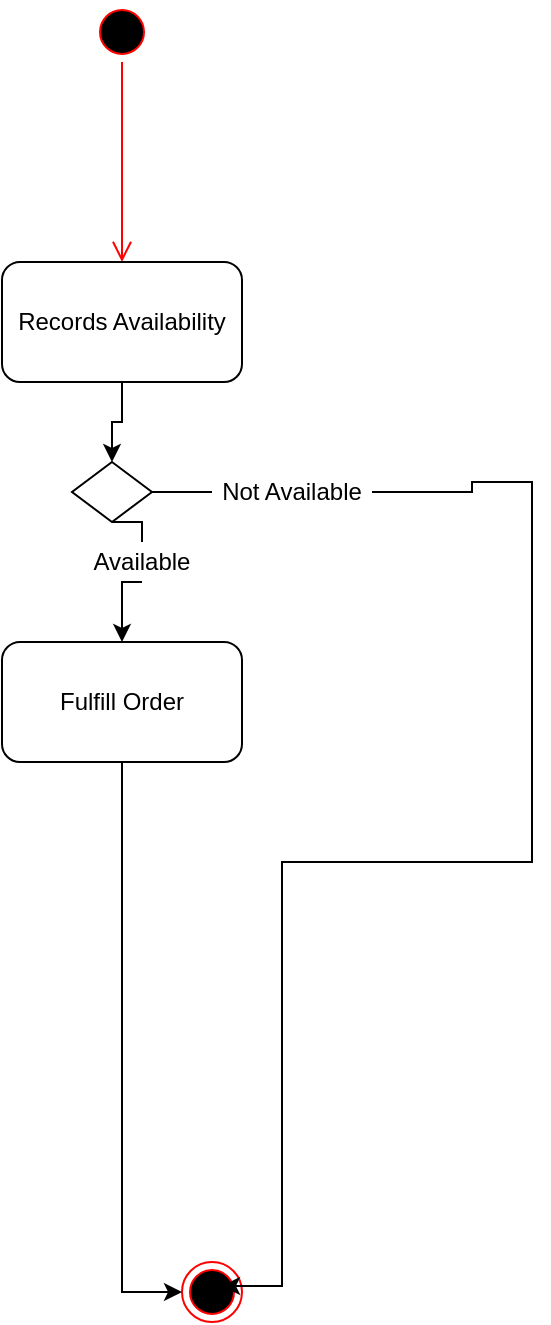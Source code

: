 <mxfile version="14.1.8" type="device"><diagram id="Tj4RRD30RkhHMHYRKqjX" name="Page-1"><mxGraphModel dx="1422" dy="814" grid="1" gridSize="10" guides="1" tooltips="1" connect="1" arrows="1" fold="1" page="1" pageScale="0.75" pageWidth="850" pageHeight="1100" math="0" shadow="0"><root><mxCell id="0"/><mxCell id="1" parent="0"/><mxCell id="5rCb90bvKYdoHzEkRKPi-1" value="" style="ellipse;html=1;shape=startState;fillColor=#000000;strokeColor=#ff0000;glass=1;" parent="1" vertex="1"><mxGeometry x="320" y="60" width="30" height="30" as="geometry"/></mxCell><mxCell id="5rCb90bvKYdoHzEkRKPi-2" value="" style="edgeStyle=orthogonalEdgeStyle;html=1;verticalAlign=bottom;endArrow=open;endSize=8;strokeColor=#ff0000;entryX=0.5;entryY=0;entryDx=0;entryDy=0;" parent="1" source="5rCb90bvKYdoHzEkRKPi-1" target="5rCb90bvKYdoHzEkRKPi-9" edge="1"><mxGeometry relative="1" as="geometry"><mxPoint x="335" y="180" as="targetPoint"/></mxGeometry></mxCell><mxCell id="5rCb90bvKYdoHzEkRKPi-3" value="" style="ellipse;html=1;shape=endState;fillColor=#000000;strokeColor=#ff0000;glass=1;" parent="1" vertex="1"><mxGeometry x="365" y="690" width="30" height="30" as="geometry"/></mxCell><mxCell id="5rCb90bvKYdoHzEkRKPi-15" style="edgeStyle=orthogonalEdgeStyle;rounded=0;orthogonalLoop=1;jettySize=auto;html=1;exitX=0.5;exitY=1;exitDx=0;exitDy=0;entryX=0.5;entryY=0;entryDx=0;entryDy=0;" parent="1" source="5rCb90bvKYdoHzEkRKPi-21" target="5rCb90bvKYdoHzEkRKPi-12" edge="1"><mxGeometry relative="1" as="geometry"/></mxCell><mxCell id="5rCb90bvKYdoHzEkRKPi-16" style="edgeStyle=orthogonalEdgeStyle;rounded=0;orthogonalLoop=1;jettySize=auto;html=1;exitX=1;exitY=0.5;exitDx=0;exitDy=0;entryX=0.667;entryY=0.4;entryDx=0;entryDy=0;entryPerimeter=0;" parent="1" source="5rCb90bvKYdoHzEkRKPi-18" target="5rCb90bvKYdoHzEkRKPi-3" edge="1"><mxGeometry relative="1" as="geometry"><Array as="points"><mxPoint x="510" y="300"/><mxPoint x="540" y="300"/><mxPoint x="540" y="490"/><mxPoint x="415" y="490"/><mxPoint x="415" y="702"/></Array></mxGeometry></mxCell><mxCell id="5rCb90bvKYdoHzEkRKPi-6" value="" style="rhombus;whiteSpace=wrap;html=1;glass=1;" parent="1" vertex="1"><mxGeometry x="310" y="290" width="40" height="30" as="geometry"/></mxCell><mxCell id="5rCb90bvKYdoHzEkRKPi-11" style="edgeStyle=orthogonalEdgeStyle;rounded=0;orthogonalLoop=1;jettySize=auto;html=1;exitX=0.5;exitY=1;exitDx=0;exitDy=0;entryX=0.5;entryY=0;entryDx=0;entryDy=0;" parent="1" source="5rCb90bvKYdoHzEkRKPi-9" target="5rCb90bvKYdoHzEkRKPi-6" edge="1"><mxGeometry relative="1" as="geometry"/></mxCell><mxCell id="5rCb90bvKYdoHzEkRKPi-9" value="&lt;span&gt;Records Availability&lt;/span&gt;" style="rounded=1;whiteSpace=wrap;html=1;glass=0;" parent="1" vertex="1"><mxGeometry x="275" y="190" width="120" height="60" as="geometry"/></mxCell><mxCell id="5rCb90bvKYdoHzEkRKPi-17" style="edgeStyle=orthogonalEdgeStyle;rounded=0;orthogonalLoop=1;jettySize=auto;html=1;exitX=0.5;exitY=1;exitDx=0;exitDy=0;entryX=0;entryY=0.5;entryDx=0;entryDy=0;" parent="1" source="5rCb90bvKYdoHzEkRKPi-12" target="5rCb90bvKYdoHzEkRKPi-3" edge="1"><mxGeometry relative="1" as="geometry"/></mxCell><mxCell id="5rCb90bvKYdoHzEkRKPi-12" value="&lt;span&gt;Fulfill Order&lt;/span&gt;" style="rounded=1;whiteSpace=wrap;html=1;glass=0;" parent="1" vertex="1"><mxGeometry x="275" y="380" width="120" height="60" as="geometry"/></mxCell><mxCell id="5rCb90bvKYdoHzEkRKPi-18" value="Not Available" style="text;html=1;strokeColor=none;fillColor=none;align=center;verticalAlign=middle;whiteSpace=wrap;rounded=0;glass=0;" parent="1" vertex="1"><mxGeometry x="380" y="295" width="80" height="20" as="geometry"/></mxCell><mxCell id="5rCb90bvKYdoHzEkRKPi-19" style="edgeStyle=orthogonalEdgeStyle;rounded=0;orthogonalLoop=1;jettySize=auto;html=1;exitX=1;exitY=0.5;exitDx=0;exitDy=0;entryX=0;entryY=0.5;entryDx=0;entryDy=0;endArrow=none;endFill=0;" parent="1" source="5rCb90bvKYdoHzEkRKPi-6" target="5rCb90bvKYdoHzEkRKPi-18" edge="1"><mxGeometry relative="1" as="geometry"><mxPoint x="355" y="305" as="sourcePoint"/><mxPoint x="415.01" y="682" as="targetPoint"/></mxGeometry></mxCell><mxCell id="5rCb90bvKYdoHzEkRKPi-21" value="Available" style="text;html=1;strokeColor=none;fillColor=none;align=center;verticalAlign=middle;whiteSpace=wrap;rounded=0;glass=0;" parent="1" vertex="1"><mxGeometry x="310" y="330" width="70" height="20" as="geometry"/></mxCell><mxCell id="5rCb90bvKYdoHzEkRKPi-22" style="edgeStyle=orthogonalEdgeStyle;rounded=0;orthogonalLoop=1;jettySize=auto;html=1;exitX=0.5;exitY=1;exitDx=0;exitDy=0;entryX=0.5;entryY=0;entryDx=0;entryDy=0;endArrow=none;endFill=0;" parent="1" source="5rCb90bvKYdoHzEkRKPi-6" target="5rCb90bvKYdoHzEkRKPi-21" edge="1"><mxGeometry relative="1" as="geometry"><mxPoint x="330" y="320" as="sourcePoint"/><mxPoint x="335" y="380" as="targetPoint"/></mxGeometry></mxCell></root></mxGraphModel></diagram></mxfile>